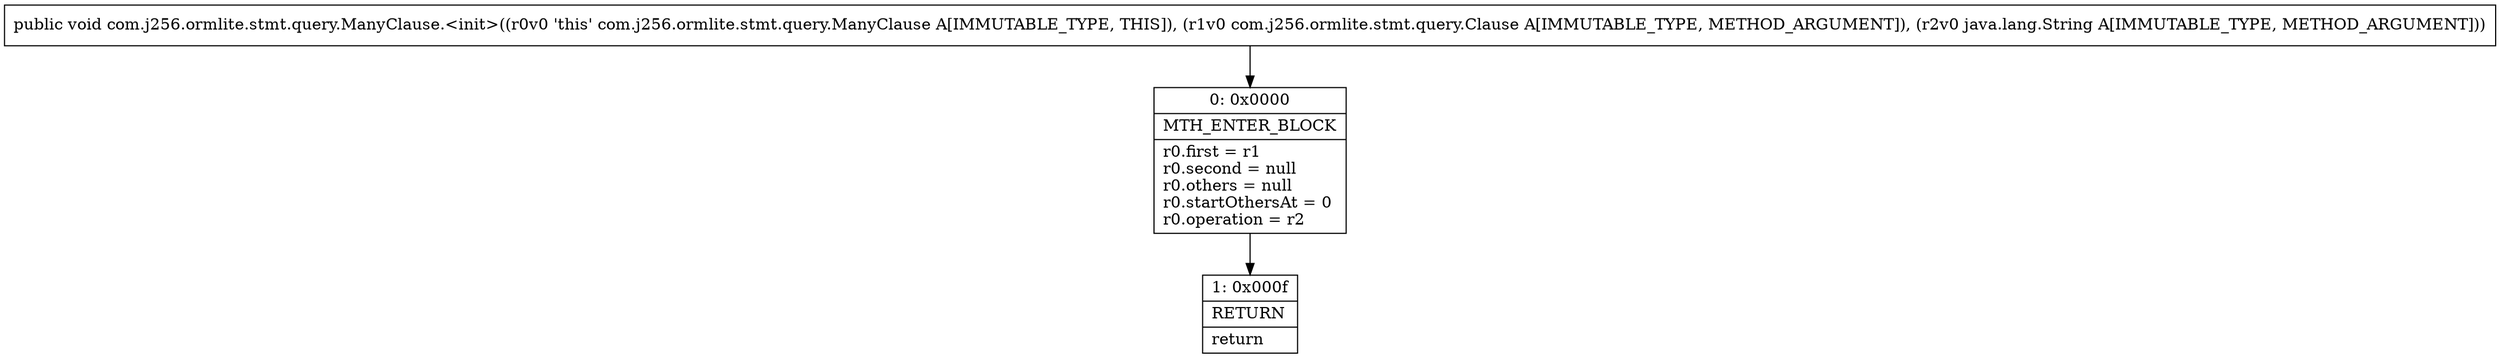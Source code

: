 digraph "CFG forcom.j256.ormlite.stmt.query.ManyClause.\<init\>(Lcom\/j256\/ormlite\/stmt\/query\/Clause;Ljava\/lang\/String;)V" {
Node_0 [shape=record,label="{0\:\ 0x0000|MTH_ENTER_BLOCK\l|r0.first = r1\lr0.second = null\lr0.others = null\lr0.startOthersAt = 0\lr0.operation = r2\l}"];
Node_1 [shape=record,label="{1\:\ 0x000f|RETURN\l|return\l}"];
MethodNode[shape=record,label="{public void com.j256.ormlite.stmt.query.ManyClause.\<init\>((r0v0 'this' com.j256.ormlite.stmt.query.ManyClause A[IMMUTABLE_TYPE, THIS]), (r1v0 com.j256.ormlite.stmt.query.Clause A[IMMUTABLE_TYPE, METHOD_ARGUMENT]), (r2v0 java.lang.String A[IMMUTABLE_TYPE, METHOD_ARGUMENT])) }"];
MethodNode -> Node_0;
Node_0 -> Node_1;
}

